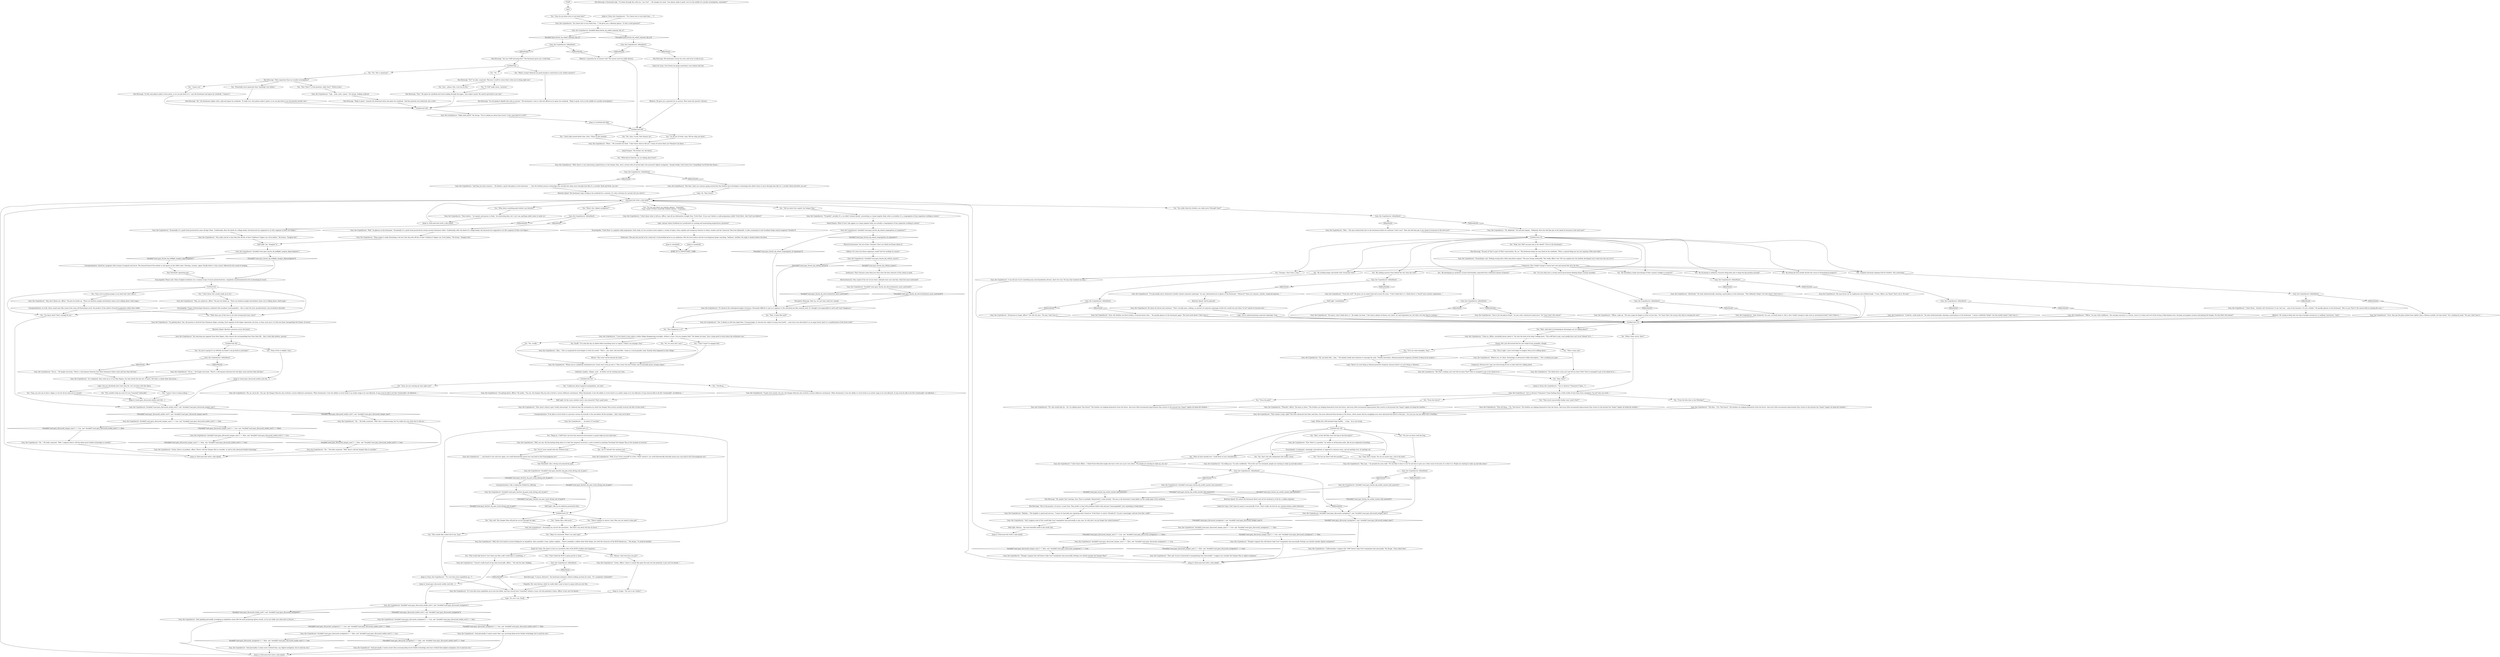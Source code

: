 # WESTCOAST / GARY FASCHA DQ
# Ask Gary if he knows how to turn back time.
# ==================================================
digraph G {
	  0 [label="START"];
	  1 [label="input"];
	  2 [label="You: \"Okay, I'm convinced. What's our next step?\""];
	  3 [label="You: \"By seeking answers from behind the veil, from the void?\""];
	  4 [label="Gary, the Cryptofascist: IsKimHere()"];
	  5 [label="IsKimHere()", shape=diamond];
	  6 [label="!(IsKimHere())", shape=diamond];
	  7 [label="Reaction Speed: And he glanced!"];
	  8 [label="Gary, the Cryptofascist: He clears his throat and continues. \"That's actually peas, nothing, no amount of corporate espionage would ever would ever put them *so far* ahead of everyone else...\""];
	  9 [label="Gary, the Cryptofascist: \"Could be, could easily be.\" He nods enthusiastically, shooting a quick glance at the lieutenant. \"I mean it definitely *helps*, but the market alone? I don't buy it...\""];
	  10 [label="Gary, the Cryptofascist: \"*Exactly*, officer.\" He leans in closer. \"The Seolites are helping themselves from the future. And every little incremental improvement they receive in the present has *major* ripples all along the timeline...\""];
	  11 [label="You: \"You know what? That's enough for me.\""];
	  12 [label="Gary, the Cryptofascist: \"No-no...\" He laughs nervously. \"There's a discrepancy between how these Semenese tribes count and how they tell time.\""];
	  13 [label="Jump to: [coast.gary_discussed_seolite_tech && ...]"];
	  14 [label="You: \"How, then?\""];
	  15 [label="Gary, the Cryptofascist: \"It gets even scarier. You see, the Semper Maa has also evolved a curious defensive mechanism. When threatened, it has the ability to revert back to an earlier stage in its own lifecycle. It may even be able to do this *continually*, ad infinitium...\""];
	  16 [label="You: \"Just... please, Kim, trust me on this.\""];
	  17 [label="You: \"Gary, are you wasting my time right now?\""];
	  18 [label="Gary, the Cryptofascist: \"It's true that every expedition up to now has failed, and that several have *vanished* without a trace, but the potential is there, officer. It just can't be denied...\""];
	  19 [label="Gary, the Cryptofascist: \"Assuming you survive the encounter... But that's way down the line of course...\""];
	  20 [label="Gary, the Cryptofascist: IsKimHere()"];
	  21 [label="IsKimHere()", shape=diamond];
	  22 [label="!(IsKimHere())", shape=diamond];
	  23 [label="Logic: There's no such thing as blaasma-powered weaponry, because there's no such thing as 'blaasma.'"];
	  24 [label="Kim Kitsuragi: \"Oh, people *are* noticing, Gary. They've probably *dispatched* a team already.\" The pen in the lieutenant's hand glides on the rough paper of his notebook."];
	  25 [label="Kim Kitsuragi: \"Not to the present, of course, to past-Gary. They prefer to deal with problems before they become *unmanageable*. Just something to think about.\""];
	  26 [label="You: \"Gary, you're putting images in my head and I don't like it.\""];
	  27 [label="Gary, the Cryptofascist: \"Though I suppose this still doesn't help *you* manipulate time personally. Perhaps you should consider digital castigation?\""];
	  28 [label="You: \"It *will* make sense, I promise.\""];
	  29 [label="Rhetoric: A question for an answer, huh? The answer must be really obvious."];
	  30 [label="Gary, the Cryptofascist: \"I don't know what to tell you, officer. I got all my information straight from 'Truth Hunt'. If you can't believe a radio programme called 'Truth Hunt', who *can* you believe?\""];
	  31 [label="Gary, the Cryptofascist: \"*Cryptids*, actually. It's a so-called 'colonial animal', presenting as a large singular body, when in actuality, it's a congregation of tiny organisms working in unison.\""];
	  32 [label="You: \"Seems like a dick move.\""];
	  33 [label="You: \"By developing an aesthetics of pure functionality, separated from traditional notions of beauty?\""];
	  34 [label="You: \"Wait, so how did they start the loop in the first place?\""];
	  35 [label="Gary, the Cryptofascist: \"You think that's crazy, just wait till you learn *how* they've managed to get so far ahead of us...\""];
	  36 [label="Gary, the Cryptofascist: \"But that's nothing. Just wait till you learn *how* they've managed to get so far ahead of us...\""];
	  37 [label="Gary, the Cryptofascist: \"I'm telling you,\" he nods confidently. \"The truth can't be contained, people are starting to wake up and take notice.\""];
	  38 [label="Gary, the Cryptofascist: \"... by about 4.5 seconds.\""];
	  39 [label="Gary, the Cryptofascist: \"Oh...\" He looks surprised. \"Well, there's still the Semper Maa to consider.\""];
	  40 [label="Gary, the Cryptofascist: \"But then, there are rumours going around that the Seolites have developed a technology that allows them to move through time like it's a corridor. Back and forth, you see.\""];
	  41 [label="Encyclopedia: 'Truth Hunt' is a popular radio programme. Each week, its two eccentric hosts explore a variety of topics, from cryptids and conspiracy theories to ethnic warfare and the 'historical' Man from Hjelmdall. A radio counterpart to the Graadian fringe science magazine 'Paradox B'."];
	  42 [label="You: \"I asked you about temporal manipulation, not mud.\""];
	  43 [label="Gary, the Cryptofascist: Variable[\"coast.gary_faschist_dq_pain_tresh_diving_suit_of_pain\"]"];
	  44 [label="Variable[\"coast.gary_faschist_dq_pain_tresh_diving_suit_of_pain\"]", shape=diamond];
	  45 [label="!(Variable[\"coast.gary_faschist_dq_pain_tresh_diving_suit_of_pain\"])", shape=diamond];
	  46 [label="Gary, the Cryptofascist: \"Sure, the Seolites are hard workers, everyone knows that...\" He quickly glances at the lieutenant again. \"But hard work alone? I don't buy it...\""];
	  47 [label="Gary, the Cryptofascist: \"I've personally never witnessed a Seolite commit corporate espionage,\" he says, determined not to glance at the lieutenant. \"*However* there are rumours, articles, respected opinions...\""];
	  48 [label="Jump to: [Sub-main-hub (with a side-salad)]"];
	  49 [label="Gary, the Cryptofascist: \"And speaking personally, arranging an expedition seems like the most promising option overall, so I'm not really sure what else to tell you...\""];
	  50 [label="Jump to: [Gary, the Cryptofascist: \"\"Isn't it obvious? *Someone's* been...\"]"];
	  51 [label="Untitled hub (06)"];
	  52 [label="You: \"I don't joke around about time, Gary.\" (Stare at him intently.)"];
	  53 [label="Esprit de Corps: He seems to have an unrealistic idea of the RCM's budget and manpower..."];
	  54 [label="Logic: Oh, yes it can. Easily."];
	  55 [label="Gary, the Cryptofascist: \"Well, first we'd need to secure funding for an expedition, then assemble a team, gather supplies... There's probably a million other little things, but with the resources of the RCM behind you...\" He shrugs. \"It could be feasible.\""];
	  56 [label="Pain Threshold: Like a diving suit powered by pain."];
	  57 [label="Untitled hub (15)"];
	  58 [label="Gary, the Cryptofascist: \"Isn't it obvious? *Someone's* been feeding them a little trickle of tech down from someplace *no-one* else can reach...\""];
	  59 [label="You: \"From the pale?\""];
	  60 [label="Half Light: Cannibalism?"];
	  61 [label="You: \"That's crazy, man.\""];
	  63 [label="Gary, the Cryptofascist: \"Essentially it's a grief ritual practiced by some old kipt tribes. Traditionally, after the death of a village leader, the bereaved are supposed to cut off a segment of their own fingers...\""];
	  64 [label="Half Light: Yes, *imagine* it!"];
	  65 [label="Jump to: [coast.gary_discussed_seolite_tech && ...]"];
	  66 [label="Composure: Because he's only now discovering he has no idea what he's talking about."];
	  67 [label="Gary, the Cryptofascist: \"Do I know how to turn back time...?\" He gives you a sideways glance. \"Is that a trick question?\""];
	  68 [label="Untitled hub"];
	  69 [label="Untitled hub (04)"];
	  70 [label="You: \"Potentially more important than *anything* ever before.\""];
	  71 [label="You: \"Yes, Gary. A trick. Now humour me.\""];
	  72 [label="Inland Empire: The further out, the better."];
	  73 [label="You: \"What about something pale-related, any theories?\""];
	  74 [label="You: \"I'm not sure these are realistic options.\" (Conclude.)\n\"Gary, *none* of these sound like realistic options.\" (Conclude.)"];
	  75 [label="Volition: If it were true those organisms would *not* be working *in unison*."];
	  76 [label="You: \"This sounds like a dead end to me, Gary.\""];
	  77 [label="Gary, the Cryptofascist: \"... and attack it over and over again, you could theoretically punch your way back to the Franconigerian era!\""];
	  78 [label="Logic: You're underestimating corporate espionage, Gary."];
	  79 [label="Jump to: [Sub-main-hub (with a side-salad)]"];
	  80 [label="Gary, the Cryptofascist: Variable[\"coast.gary_fascha_dq_halflight_imagine_digicastigation\"]"];
	  81 [label="Variable[\"coast.gary_fascha_dq_halflight_imagine_digicastigation\"]", shape=diamond];
	  82 [label="!(Variable[\"coast.gary_fascha_dq_halflight_imagine_digicastigation\"])", shape=diamond];
	  83 [label="Gary, the Cryptofascist: \"That old thing...? No, *the future*. The Seolites are helping themselves from the future. And every little incremental improvement they receive in the present has *major* ripples all along the timeline...\""];
	  84 [label="Gary, the Cryptofascist: \"Listen, there's no problem, officer. There's still the Semper Maa to consider, as well as this advanced Seolite technology.\""];
	  85 [label="Kim Kitsuragi: \"Make it quick,\" remarks the lieutenant dryly and opens his notebook. \"And the question was rhetorical, not a trick.\""];
	  86 [label="Jump to: [Untitled hub (06)]"];
	  87 [label="Gary, the Cryptofascist: IsKimHere()"];
	  88 [label="IsKimHere()", shape=diamond];
	  89 [label="!(IsKimHere())", shape=diamond];
	  90 [label="Reaction Speed: The lieutenant stops writing in his notebook for a moment. It's only a fraction of a second, but you catch it."];
	  91 [label="You: \"What's this 'digital castigation'?\""];
	  92 [label="Gary, the Cryptofascist: Variable[\"coast.gary_fascha_dq_inland_congregation_of_organisms\"]"];
	  93 [label="Variable[\"coast.gary_fascha_dq_inland_congregation_of_organisms\"]", shape=diamond];
	  94 [label="!(Variable[\"coast.gary_fascha_dq_inland_congregation_of_organisms\"])", shape=diamond];
	  95 [label="Gary, the Cryptofascist: Variable[\"coast.gary_fascha_dq_volition_unison\"]"];
	  96 [label="Variable[\"coast.gary_fascha_dq_volition_unison\"]", shape=diamond];
	  97 [label="!(Variable[\"coast.gary_fascha_dq_volition_unison\"])", shape=diamond];
	  98 [label="You: \"How dangerous is it?\""];
	  99 [label="Gary, the Cryptofascist: \"I once heard a story about a whole village disappearing overnight, without a trace. Can you imagine that?\" He shakes his head. \"Just a large patch of mud where the settlement was.\""];
	  100 [label="You: \"Yes, vividly.\""];
	  101 [label="You: (Scoff.) \"I've seen the sky cry blood while everything turns to vapour. I think I can manage, Gary.\""];
	  102 [label="Kim Kitsuragi: \"No part of *me* is part of *this* conversation. Oh, no.\" The lieutenant keeps his eyes fixed on his notebook. \"That's a special thing you two are enjoying. With each other.\""];
	  103 [label="Gary, the Cryptofascist: IsKimHere()"];
	  104 [label="IsKimHere()", shape=diamond];
	  105 [label="!(IsKimHere())", shape=diamond];
	  106 [label="You: \"What does any of this have to do with turning back time, Gary?\""];
	  107 [label="Untitled hub (02)"];
	  108 [label="Jump to: [Sub-main-hub (with a side-salad)]"];
	  109 [label="Jump to: [Gary, the Cryptofascist: \"\"It's true that every expedition up...\"]"];
	  110 [label="You: \"No, I'm sorry, but I can't.\""];
	  111 [label="Untitled hub (11)"];
	  112 [label="Gary, the Cryptofascist: \"Well...\" His eyes instinctively dart to the lieutenant before he continues *sotto voce*: \"How else did they get so far ahead of everyone in the tech-race?\""];
	  113 [label="You: \"I'm sure they have a strong central government keeping things running smoothly.\""];
	  114 [label="Gary, the Cryptofascist: \"Everything's cool. Nothing wrong with a little speculative inquiry.\" The man shrugs awkwardly. \"But really, officer, how *do* you explain how the Seolites developed such a lead over the rest of us?\""];
	  115 [label="Gary, the Cryptofascist: \"Officer, wake up.\" The man snaps his fingers in front of your face. \"No *way* that's the reason why they're winning the race!\""];
	  116 [label="Gary, the Cryptofascist: \"Oh, you know like... uhm...\" He exhales loudly and continues to massage his neck. \"Stealth aerostatics, blaasma-powered weaponry, all kinds of deep-secret projects...\""];
	  117 [label="You: \"So you're saying if I cut off both my hands I can go back to yesterday?\""];
	  118 [label="Conceptualization: In truth, these sound more like scenes from some old fantastique novel, the product of the author's fevered imagination rather than reality."];
	  119 [label="Gary, the Cryptofascist: IsKimHere()"];
	  120 [label="IsKimHere()", shape=diamond];
	  121 [label="!(IsKimHere())", shape=diamond];
	  122 [label="Jump to: [Logic: \"Oh, yes it can. Easily.\"]"];
	  123 [label="Gary, the Cryptofascist: \"It's found in the subtropical jungles of Samara. Extremely difficult to spot as it appears to the untrained eye like common mud. It's thought to be impossible to catch and *very* dangerous.\""];
	  124 [label="Conceptualization: To be able to revert back to a previous version of yourself, to the one before all the mistakes... that's why we're here!"];
	  125 [label="Gary, the Cryptofascist: IsKimHere()"];
	  126 [label="IsKimHere()", shape=diamond];
	  127 [label="!(IsKimHere())", shape=diamond];
	  128 [label="Untitled hub (16)"];
	  129 [label="You: \"Then we have already lost.\" (Look down at your clenched fist.)"];
	  130 [label="Gary, the Cryptofascist: \"Permission to laugh, officer?\" He rolls his eyes. \"No way, I don't buy it...\""];
	  131 [label="Gary, the Cryptofascist: \"I can tell you it isn't something easy and immediately obvious, that's for sure. No way, that would be too easy...\""];
	  132 [label="Gary, the Cryptofascist: \"I don't know officer... I think Future-Revachol might also have a few aces up its own sleeve. The people are starting to wake up, you see.\""];
	  133 [label="Pain Threshold: Agonizing pain..."];
	  134 [label="Gary, the Cryptofascist: \"No-no...\" He laughs nervously. \"There's a discrepancy between how the kipts count and how they tell time.\""];
	  135 [label="You: \"Gary, you owe me at least a finger or two for all my time you've wasted.\""];
	  136 [label="You: \"What kind of theories are we talking about here?\""];
	  137 [label="Gary, the Cryptofascist: Variable[\"coast.gary_discussed_semper_maa\"] == false  and  Variable[\"coast.gary_discussed_seolite_tech\"] == true"];
	  138 [label="Variable[\"coast.gary_discussed_semper_maa\"] == false  and  Variable[\"coast.gary_discussed_seolite_tech\"] == true", shape=diamond];
	  139 [label="!(Variable[\"coast.gary_discussed_semper_maa\"] == false  and  Variable[\"coast.gary_discussed_seolite_tech\"] == true)", shape=diamond];
	  140 [label="Gary, the Cryptofascist: Variable[\"coast.gary_discussed_semper_maa\"] == true  and  Variable[\"coast.gary_discussed_castigation\"]  == false"];
	  141 [label="Variable[\"coast.gary_discussed_semper_maa\"] == true  and  Variable[\"coast.gary_discussed_castigation\"]  == false", shape=diamond];
	  142 [label="!(Variable[\"coast.gary_discussed_semper_maa\"] == true  and  Variable[\"coast.gary_discussed_castigation\"]  == false)", shape=diamond];
	  143 [label="Gary, the Cryptofascist: \"Well, if you *cover yourself* in it first, *then* attack it, you could theoretically basically punch your way back to the Franconigerian era!\""];
	  144 [label="Half Light: Like an exo-skeleton powered by fear."];
	  145 [label="Gary, the Cryptofascist: \"I'm getting there, officer.\" He smiles. \"You see, the Semper Maa has also evolved a curious defensive mechanism. When threatened, it has the ability to revert back to an earlier stage in its own lifecycle. It may even be able to do this *continually*, ad infinitum...\""];
	  146 [label="You: \"By funnelling a larger percentage of their country's budget to research?\""];
	  147 [label="Composure: He's *really* trying to convey how cool and natural this all is for him."];
	  148 [label="Gary, the Cryptofascist: IsKimHere()"];
	  149 [label="IsKimHere()", shape=diamond];
	  150 [label="!(IsKimHere())", shape=diamond];
	  151 [label="You: \"Yes, that's the only explanation that makes sense.\""];
	  152 [label="Gary, the Cryptofascist: \"I don't know... Sounds a bit *incestuous* to me, but sure -- none of my business, I'm not a Seolite.\" He quickly glances at the lieutenant. \"But no way *that's* the reason they're winning the race...\""];
	  153 [label="Gary, the Cryptofascist: Variable[\"coast.gary_fascha_dq_seolite_master_bad_material\"]"];
	  154 [label="Variable[\"coast.gary_fascha_dq_seolite_master_bad_material\"]", shape=diamond];
	  155 [label="!(Variable[\"coast.gary_fascha_dq_seolite_master_bad_material\"])", shape=diamond];
	  156 [label="Gary, the Cryptofascist: Variable[\"coast.gary_discussed_castigation\"]  and  Variable[\"coast.gary_discussed_semper_maa\"]"];
	  157 [label="Variable[\"coast.gary_discussed_castigation\"]  and  Variable[\"coast.gary_discussed_semper_maa\"]", shape=diamond];
	  158 [label="!(Variable[\"coast.gary_discussed_castigation\"]  and  Variable[\"coast.gary_discussed_semper_maa\"])", shape=diamond];
	  159 [label="You: \"Terrifying...\""];
	  160 [label="You: \"Gary, do you know how to turn back time?\""];
	  161 [label="Jump to: [mainhub]"];
	  162 [label="You: \"I don't *want* to imagine that.\""];
	  163 [label="Authority: Jungles, villages, mud... he better not be wasting your time."];
	  164 [label="You: \"That would take forever! Isn't there just like a pill I could take or something...?\""];
	  165 [label="You: \"So if I *attack* this sentient mud...\""];
	  166 [label="Untitled hub (14)"];
	  167 [label="You: \"By all joining in solidarity, everyone doing their part to keep the big machine moving?\""];
	  168 [label="Gary, the Cryptofascist: IsKimHere()"];
	  169 [label="IsKimHere()", shape=diamond];
	  170 [label="!(IsKimHere())", shape=diamond];
	  171 [label="Gary, the Cryptofascist: \"Officer,\" he says with confidence, \"the average consumer is a moron. Leave it to them and we'd all be living in fake-bamboo huts, burning carcinogenic incense and playing the bongos. No way that's the reason!\""];
	  172 [label="Rhetoric: Oh, trying to keep only one type of people around you is suddenly 'incestuous', Gary?"];
	  173 [label="Logic: Within this self-contained logic-bubble, -- a loop -- he is not wrong."];
	  174 [label="Half Light: Mmmm... the most beautiful smell in the world, fear."];
	  175 [label="Conceptualization: Small hut, pregnant with screams of anguish and terror. The lowered head of the mother as she gnaws at the child's joint. Chewing, screams, agony. Finally there's a tiny crunch, followed by the sound of weeping."];
	  176 [label="Endurance: This guy has proved to be a dead end. (A dissatisfied growl in you abdomen.) But the hard endure and the true kingsman keeps searching. 'Vaillance,' brööder, the night is darkest before the dawn."];
	  177 [label="Gary, the Cryptofascist: \"Unfortunately, I suppose this *still* doesn't help *you* manipulate time personally.\" He shrugs. \"Sorry about that.\""];
	  178 [label="Gary, the Cryptofascist: \"And personally, it seems more civilised than, say, digital castigation, but to each his own.\""];
	  179 [label="Kim Kitsuragi: \"I concur, detective,\" the lieutenant interjects without looking up from his notes. \"It's completely *unfeasible*.\""];
	  180 [label="Kim Kitsuragi: \"I'm not going to dignify that with an answer.\" The lieutenant's voice is cold and official as he opens his notebook. \"Make it quick, we're in the middle of a murder investigation.\""];
	  181 [label="Gary, the Cryptofascist: \"No, no, not at all... You see, the Semper Maa has also evolved a curious defensive mechanism. When threatened, it has the ability to revert back to an earlier stage in its own lifecycle. It may even be able to do this *continually*, ad infinitium...\""];
	  182 [label="Gary, the Cryptofascist: \"Now, here's where it gets *really interesting*. It's believed that the mechanism by which the Semper Maa reverts actually reverses the flow of time itself...\""];
	  183 [label="Gary, the Cryptofascist: IsKimHere()"];
	  184 [label="IsKimHere()", shape=diamond];
	  185 [label="!(IsKimHere())", shape=diamond];
	  186 [label="Gary, the Cryptofascist: \"That creates a loop, right? The more advanced tech they send here, the more advanced they become in the future, which means that by smuggling ever more advanced tech down to the past... I'm sure you can see where this is heading.\""];
	  187 [label="You: \"Gary, that's insane. You are an insane man, sick in the head.\""];
	  188 [label="Drama: He's just discovered that he can't think of any examples, though."];
	  189 [label="Empathy: His voice betrays relief, he really didn't want to have to argue with you over this."];
	  190 [label="Gary, the Cryptofascist: IsKimHere()"];
	  191 [label="IsKimHere()", shape=diamond];
	  192 [label="!(IsKimHere())", shape=diamond];
	  193 [label="Kim Kitsuragi: \"More important than our murder investigation?\""];
	  194 [label="Rhetoric: He gave you a question for an answer. Must mean the answer's obvious."];
	  195 [label="Logic: Anyone whose livelihood isn't predicated on creating and maintaining preposterous mysteries?"];
	  196 [label="Inland Empire: What if *you* only appear as a large singular body, are actually a congregation of tiny organisms working in unison?"];
	  197 [label="You: \"I don't think the RCM is gonna go for it, Gary.\""];
	  198 [label="You: \"By letting the free market dictate the course of technological progress?\""];
	  199 [label="You: \"Isolation obviously, keeping Seol for Seolites. Very motivating.\""];
	  200 [label="You: \"From the future?\""];
	  201 [label="Gary, the Cryptofascist: \"Like clockwork, I'm sure, no doubt about it. But is that *really* enough to take such an astronomical lead? I don't think so...\""];
	  202 [label="Gary, the Cryptofascist: \"Save it for the phyrro-heads,\" he says with a dismissive hand-wave. \"No *way* that's the reason!\""];
	  203 [label="Esprit de Corps: God I hope he meant it sarcastically. If not, I don't really see how he can continue being a police detective."];
	  204 [label="Gary, the Cryptofascist: \"What makes it really disturbing is the fact that they bite off bits of their *children's* fingers too. Even babies.\" He frowns. \"Imagine that.\""];
	  205 [label="You: \"This wouldn't help me even if it was *remotely* believable.\""];
	  206 [label="You: \"That secret inaccessible bunker near Land's End!?\""];
	  207 [label="You: \"Hmmm, what else have you got?\""];
	  208 [label="Kim Kitsuragi: \"No?\" he asks, surprised. \"Because I could've sworn that's what you're doing right now.\""];
	  209 [label="Gary, the Cryptofascist: Variable[\"coast.gary_fascha_dq_electrochemistry_more_motivated\"]"];
	  210 [label="Variable[\"coast.gary_fascha_dq_electrochemistry_more_motivated\"]", shape=diamond];
	  211 [label="!(Variable[\"coast.gary_fascha_dq_electrochemistry_more_motivated\"])", shape=diamond];
	  212 [label="Gary, the Cryptofascist: IsKimHere()"];
	  213 [label="IsKimHere()", shape=diamond];
	  214 [label="!(IsKimHere())", shape=diamond];
	  215 [label="You: \"Strange, I don't have a clue.\""];
	  216 [label="Gary, the Cryptofascist: \"Sure, they got the place locked down tighter than a Himean asshole, but that alone?\" He's shaking his head. \"No way, I don't buy it...\""];
	  217 [label="You: \"You lost me there with the loop."];
	  218 [label="Gary, the Cryptofascist: \"Absolutely!\" He nods enthusiastically, shooting a quick glance at the lieutenant. \"That definitely *helps*, but that alone? I don't buy it...\""];
	  219 [label="Gary, the Cryptofascist: \"No, why would they be... No, I'm talking about *the future*! The Seolites are helping themselves from the future. And every little incremental improvement they receive in the present has *major* ripples all along the timeline...\""];
	  220 [label="Gary, the Cryptofascist: \"Believe me, it's there. Technology so advanced it defies description...\" He's avoiding your gaze."];
	  221 [label="Gary, the Cryptofascist: \"Now *that* is a paradox,\" he smiles an all-knowing smile, like he just explained everything."];
	  222 [label="Encyclopedia: A statement, seemingly contradictory or opposed to common sense, and yet perhaps true. Or perhaps not."];
	  223 [label="Gary, the Cryptofascist: \"Hahaha...\" His laughter is quick and nervous. \"I mean I'm basically just repeating what I heard on 'Truth Hunt' or read in 'Paradox B.' I'm just a messenger, and not even that, really!\""];
	  224 [label="Untitled hub"];
	  225 [label="Gary, the Cryptofascist: \"I'm getting there. See, the practice is derived from Semenese finger counting. Each segment of the finger represents one hour, so they count up to 12 with one hand, disregarding the thumb, of course.\""];
	  226 [label="Encyclopedia: Please note: Tales of digital mutilation are a common trope of racist pseudo-histories, completely unsubstantiated by the archaeological record..."];
	  227 [label="You: \"I don't know, this sounds made up to me.\""];
	  228 [label="Gary, the Cryptofascist: \"That said, if you're interested in manipulating time *personally*, I suggest you consider the Semper Maa or digial castigation.\""];
	  229 [label="Gary, the Cryptofascist: \"Though I suppose this still doesn't help *you* manipulate time personally. Perhaps you should consider the Semper Maa?\""];
	  230 [label="Gary, the Cryptofascist: Variable[\"coast.gary_discussed_castigation\"] == false  and  Variable[\"coast.gary_discussed_seolite_tech\"] == true"];
	  231 [label="Variable[\"coast.gary_discussed_castigation\"] == false  and  Variable[\"coast.gary_discussed_seolite_tech\"] == true", shape=diamond];
	  232 [label="!(Variable[\"coast.gary_discussed_castigation\"] == false  and  Variable[\"coast.gary_discussed_seolite_tech\"] == true)", shape=diamond];
	  233 [label="Jump to: [Gary, the Cryptofascist: \"\"Do I know how to turn back time......\"]"];
	  234 [label="You: \"What's wrong? Material not good enough to send back to your Seolite masters?\""];
	  235 [label="Kim Kitsuragi: \"No,\" the lieutenant replies with a sigh and opens his notebook. \"It really isn't. Just please make it quick, so we can get back to our low-priority murder case.\""];
	  236 [label="You: \"I'm all out of tricks, Gary. Tell me what you know.\""];
	  237 [label="Gary, the Cryptofascist: \"Phew...\" He scratches his head. \"I don't know what to tell you. I mean of course there are *theories* out there...\""];
	  238 [label="Gary, the Cryptofascist: \"Oh, definitely!\" He nod and repeats. \"Definitely. How else did they get so far ahead of everyone in the tech-race?\""];
	  239 [label="You: \"Yeah, how *did* you guys get so far ahead?\" (Turn to the lieutenant.)"];
	  240 [label="You: \"From the blue door in the Whirling!?\""];
	  241 [label="Gary, the Cryptofascist: \"The blue...? No, *the future*. The Seolites are helping themselves from the future. And every little incremental improvement they receive in the present has *major* ripples all along the timeline...\""];
	  242 [label="You: \"Give me some examples, Gary.\""];
	  243 [label="You: \"You're right, I can't even begin to imagine what you're talking about.\""];
	  244 [label="Gary, the Cryptofascist: \"The really sick bit is that they bite off bits of their *children's* fingers too. Even babies.\" He frowns. \"Imagine that.\""];
	  245 [label="Encyclopedia: Tropes of fantastique literature combined with mundane racial prejudice -- this is what the term 'pseudo-history' was invented to describe."];
	  246 [label="Gary, the Cryptofascist: Variable[\"coast.gary_discussed_semper_maa\"] == false  and  Variable[\"coast.gary_discussed_castigation\"]  == true"];
	  247 [label="Variable[\"coast.gary_discussed_semper_maa\"] == false  and  Variable[\"coast.gary_discussed_castigation\"]  == true", shape=diamond];
	  248 [label="!(Variable[\"coast.gary_discussed_semper_maa\"] == false  and  Variable[\"coast.gary_discussed_castigation\"]  == true)", shape=diamond];
	  249 [label="Gary, the Cryptofascist: Variable[\"coast.gary_discussed_castigation\"] == true  and  Variable[\"coast.gary_discussed_seolite_tech\"] == false"];
	  250 [label="Variable[\"coast.gary_discussed_castigation\"] == true  and  Variable[\"coast.gary_discussed_seolite_tech\"] == false", shape=diamond];
	  251 [label="!(Variable[\"coast.gary_discussed_castigation\"] == true  and  Variable[\"coast.gary_discussed_seolite_tech\"] == false)", shape=diamond];
	  252 [label="Kim Kitsuragi: \"Are you *still* pursuing this?\" The lieutenant gives you a tired look."];
	  253 [label="You: \"Now *that's* a trick question, right Gary?\" (Wink at him.)"];
	  254 [label="Half Light: So the scary sentient mud is also immortal? That's good news."];
	  255 [label="Untitled hub (13)"];
	  256 [label="Gary, the Cryptofascist: \"From the void?\" He gives you an intent look and crosses his arms. \"I don't think that's it. I think there's a *much* more sinister explanation...\""];
	  257 [label="You: \"You lost me there with the paradox.\""];
	  258 [label="Gary, the Cryptofascist: IsKimHere()"];
	  259 [label="IsKimHere()", shape=diamond];
	  260 [label="!(IsKimHere())", shape=diamond];
	  261 [label="Logic: One you absolutely don't have time for. Let's be done with this idiocy."];
	  262 [label="Gary, the Cryptofascist: \"Hey, don't blame me, officer.\" He puts his hands up. \"These are barbaric people and barbaric times we're talking about. Dark magic.\""];
	  263 [label="Jump to: [mainhub]"];
	  264 [label="Gary, the Cryptofascist: \"Hey, you asked me, officer.\" He puts his hands up. \"These are barbaric people and barbaric times we're talking about. Dark magic.\""];
	  265 [label="Jump to: [Sub-main-hub (with a side-salad)]"];
	  266 [label="Gary, the Cryptofascist: \"And personally, it seems easier than, say, accessing deep-secret Seolite technology, but to each his own.\""];
	  267 [label="Kim Kitsuragi: The lieutenant crosses his arms and turns to look at you."];
	  268 [label="Gary, the Cryptofascist: \"Ugh... yeah, yeah. I guess.\" He shrugs, looking confused."];
	  269 [label="Gary, the Cryptofascist: \"And then you hear rumours...\" He flashes a quick side-glance at the lieutenant. \"... that the Seolites possess technology that actually lets them move through time like it's a corridor. Back and forth, you see.\""];
	  270 [label="You: \"Wait, it looks like mud?\""];
	  271 [label="Untitled hub (10)"];
	  272 [label="Conceptualization: Like a submarine fuelled by suffering."];
	  273 [label="You: \"There's balance in nature, Gary. Man was not meant to play god.\""];
	  274 [label="You: \"Wait, what kind of technological advantages are we talking about?\""];
	  275 [label="Gary, the Cryptofascist: \"Hey man...\" he spreads his arms wide. \"No one likes to hear it, but I'm not here to give you a false sense of security. It is what it is. People are starting to wake up and take notice.\""];
	  276 [label="Gary, the Cryptofascist: IsKimHere()"];
	  277 [label="IsKimHere()", shape=diamond];
	  278 [label="!(IsKimHere())", shape=diamond];
	  279 [label="Reaction Speed: Absolute nonsense across the board."];
	  280 [label="You: \"None of this is helpful, Gary.\""];
	  281 [label="Gary, the Cryptofascist: \"As I explained, they count up to 12 on their fingers, but they divide the day into 15 parts. But that's a whole other discussion...\""];
	  282 [label="You: \"I guess I have to keep looking...\""];
	  283 [label="Gary, the Cryptofascist: \"Oh...\" He looks surprised. \"Well, this is embarrassing, but I'm really not sure what else to tell you...\""];
	  284 [label="Gary, the Cryptofascist: \"And personally, it seems easier than accessing deep-secret Seolite technology and more civilised than digital castigation, but to each his own.\""];
	  285 [label="Gary, the Cryptofascist: Variable[\"plaza.fascha_dq_asked_someone_the_q\"]"];
	  286 [label="Variable[\"plaza.fascha_dq_asked_someone_the_q\"]", shape=diamond];
	  287 [label="!(Variable[\"plaza.fascha_dq_asked_someone_the_q\"])", shape=diamond];
	  288 [label="Esprit de Corps: You'd better be going somewhere case-related with this."];
	  289 [label="Kim Kitsuragi: \"In that case please make it extra quick, so we can get back to it,\" says the lieutenant and opens his notebook. \"I mean it.\""];
	  290 [label="You: \"Tell me about this cryptid, the Semper Maa.\""];
	  291 [label="Physical Instrument: Get out of here, dreamer! Don't you think we'd know about it?"];
	  292 [label="Perception (Hearing): Shut up, we can't hear what he's saying!"];
	  293 [label="Electrochemistry: Hey, maybe if the rest of you took a chill-pill every now and then, they'd be more motivated?"];
	  294 [label="Gary, the Cryptofascist: \"Ahm...\" He's so surprised he even forgets to close his mouth. \"That's... yes, that's also horrible. I mean in a much grander scale. Exactly what happened to that village.\""];
	  295 [label="Gary, the Cryptofascist: \"I haven't really heard of any time-travel pills, officer...\" He rubs his chin, thinking."];
	  296 [label="You: \"Very well. This Semper Maa will pull my ox-cart through the ages.\""];
	  297 [label="You: \"By working longer and harder than *everyone* else?\""];
	  298 [label="Gary, the Cryptofascist: IsKimHere()"];
	  299 [label="IsKimHere()", shape=diamond];
	  300 [label="!(IsKimHere())", shape=diamond];
	  301 [label="Gary, the Cryptofascist: \"You know, I don't think that's it.\" He shakes his head. \"I bet there's plenty of beauty over there, art and inspiration too, but that's not why they're winning...\""];
	  302 [label="Gary, the Cryptofascist: \"Come on, officer, everybody knows about it.\" He rubs the back of his head, looking down. \"The stuff they've got, most people here can't even *dream* of it...\""];
	  303 [label="Gary, the Cryptofascist: IsKimHere()"];
	  304 [label="IsKimHere()", shape=diamond];
	  305 [label="!(IsKimHere())", shape=diamond];
	  306 [label="Gary, the Cryptofascist: Variable[\"coast.gary_discussed_seolite_tech\"]  and  Variable[\"coast.gary_discussed_semper_maa\"]"];
	  307 [label="Variable[\"coast.gary_discussed_seolite_tech\"]  and  Variable[\"coast.gary_discussed_semper_maa\"]", shape=diamond];
	  308 [label="!(Variable[\"coast.gary_discussed_seolite_tech\"]  and  Variable[\"coast.gary_discussed_semper_maa\"])", shape=diamond];
	  309 [label="Gary, the Cryptofascist: Variable[\"coast.gary_discussed_semper_maa\"] == true  and  Variable[\"coast.gary_discussed_seolite_tech\"] == false"];
	  310 [label="Variable[\"coast.gary_discussed_semper_maa\"] == true  and  Variable[\"coast.gary_discussed_seolite_tech\"] == false", shape=diamond];
	  311 [label="!(Variable[\"coast.gary_discussed_semper_maa\"] == true  and  Variable[\"coast.gary_discussed_seolite_tech\"] == false)", shape=diamond];
	  312 [label="Gary, the Cryptofascist: \"Oh...\" He looks surprised. \"Well, I suppose there's still the deep-secret Seolite technology to consider.\""];
	  313 [label="Jump to: [coast.gary_discussed_seolite_tech && ...]"];
	  314 [label="Gary, the Cryptofascist: Variable[\"coast.gary_discussed_seolite_tech\"]  and  Variable[\"coast.gary_discussed_castigation\"]"];
	  315 [label="Variable[\"coast.gary_discussed_seolite_tech\"]  and  Variable[\"coast.gary_discussed_castigation\"]", shape=diamond];
	  316 [label="!(Variable[\"coast.gary_discussed_seolite_tech\"]  and  Variable[\"coast.gary_discussed_castigation\"])", shape=diamond];
	  317 [label="Gary, the Cryptofascist: \"Make what quick?\" He shrugs. \"You're asking me about time travel. Is this some kind of a trick?\""];
	  318 [label="Shivers: This event will be beyond all scales."];
	  319 [label="You: \"Hang on, I *still* don't see how this immortal mud monster is gonna help me turn back time.\""];
	  320 [label="Gary, the Cryptofascist: Variable[\"coast.gary_faschist_dq_pain_tresh_diving_suit_of_pain\"]"];
	  321 [label="Variable[\"coast.gary_faschist_dq_pain_tresh_diving_suit_of_pain\"]", shape=diamond];
	  322 [label="!(Variable[\"coast.gary_faschist_dq_pain_tresh_diving_suit_of_pain\"])", shape=diamond];
	  323 [label="You: \"What's their secret, then?\""];
	  324 [label="Gary, the Cryptofascist: The man forces out an unpleasant and artificial laugh. \"C'mon, officer, you *know* that's not it. No way!\""];
	  325 [label="Gary, the Cryptofascist: Variable[\"coast.gary_fascha_dq_seolite_master_bad_material\"]"];
	  326 [label="Variable[\"coast.gary_fascha_dq_seolite_master_bad_material\"]", shape=diamond];
	  327 [label="!(Variable[\"coast.gary_fascha_dq_seolite_master_bad_material\"])", shape=diamond];
	  328 [label="Reaction Speed: You notice the lieutenant flinch and rub his forehead as if hit by a sudden migraine."];
	  329 [label="Gary, the Cryptofascist: \"And I suppose none of this would help *you* manipulate time personally, in any case. So why don't we just forget this whole business?\""];
	  330 [label="Jump to: [Sub-main-hub (with a side-salad)]"];
	  331 [label="Gary, the Cryptofascist: IsKimHere()"];
	  332 [label="IsKimHere()", shape=diamond];
	  333 [label="!(IsKimHere())", shape=diamond];
	  334 [label="You: \"Yes. This is important.\""];
	  335 [label="You: \"No...?\""];
	  336 [label="You: \"I guess not.\""];
	  337 [label="Kim Kitsuragi: \"Fine.\" He opens his notebook and starts leafing through the pages. \"Just make it quick. We need to get back to our case.\""];
	  338 [label="Sub-main-hub (with a side-salad)"];
	  339 [label="Gary, the Cryptofascist: \"Well, there's a very interesting cryptid known as the Semper Maa. And a certain tribe of ancient kipts who practiced 'digital castigation,' though frankly I don't know how *compelling* you'll find that theory...\""];
	  340 [label="Logic: No. They haven't."];
	  341 [label="You: \"You really think the Seolites can really move *through* time?\""];
	  342 [label="Gary, the Cryptofascist: \"Pale-related...\" he repeats and pauses to think. \"An interesting idea, but I can't say anything really comes to mind, no.\""];
	  343 [label="Gary, the Cryptofascist: \"Yes, it blends in with the jungle floor. Unsurprisingly, it's become the subject of many local myths -- some have even described it as an angry forest spirit or a manifestation of the forest itself.\""];
	  344 [label="Endurance: That's because some them just don't have the best interests of the colony in mind."];
	  345 [label="Gary, the Cryptofascist: \"Whole area is completely abandoned now. Locals won't even go near it. They swear the mud writhes and occasionally grows strange shapes.\""];
	  346 [label="Gary, the Cryptofascist: \"Well, you see, the fascinating thing about it is that this temporal reversion is said to extend to anything *touching* the Semper Maa at the moment of reversal.\""];
	  347 [label="You: \"So if I cover myself with this sentient mud...\""];
	  348 [label="Kim Kitsuragi: A frustrated sigh. \"I've been through this with you. I am *not*...\" He changes his mind. \"Just please make it quick, we're in the middle of a murder investigation, remember?\""];
	  349 [label="Gary, the Cryptofascist: \"Well,\" he glances at the lieutenant. \"Essentially it's a grief ritual practiced by certain ancient Semenese tribes. Traditionally, after the death of a village leader, the bereaved are supposed to cut off a segment of their own fingers...\""];
	  350 [label="Gary, the Cryptofascist: \"By removing one segment from their fingers, they remove the corresponding hour from their life -- that's what they believe, anyway.\""];
	  351 [label="Gary, the Cryptofascist: \"Listen, officer. I know it sounds like quite the task, but the potential, it just can't be denied...\""];
	  5330221 [label="JUMP OUT to WESTCOAST / GARY", shape=diamond];
	  0 -> 1
	  1 -> 160
	  2 -> 55
	  3 -> 103
	  4 -> 5
	  4 -> 6
	  5 -> 153
	  6 -> 156
	  7 -> 8
	  8 -> 78
	  9 -> 57
	  10 -> 186
	  11 -> 306
	  12 -> 281
	  13 -> 314
	  14 -> 50
	  15 -> 254
	  16 -> 337
	  17 -> 181
	  18 -> 54
	  19 -> 2
	  19 -> 76
	  20 -> 21
	  20 -> 22
	  21 -> 218
	  22 -> 324
	  23 -> 36
	  24 -> 25
	  25 -> 223
	  26 -> 262
	  27 -> 330
	  28 -> 337
	  29 -> 51
	  30 -> 195
	  31 -> 196
	  32 -> 19
	  33 -> 168
	  34 -> 221
	  35 -> 14
	  36 -> 14
	  37 -> 4
	  38 -> 111
	  39 -> 265
	  40 -> 340
	  41 -> 176
	  42 -> 145
	  43 -> 44
	  43 -> 45
	  44 -> 255
	  45 -> 144
	  46 -> 57
	  47 -> 7
	  48 -> 338
	  49 -> 108
	  50 -> 58
	  51 -> 236
	  51 -> 52
	  51 -> 71
	  52 -> 237
	  53 -> 164
	  53 -> 197
	  53 -> 207
	  54 -> 314
	  55 -> 53
	  56 -> 320
	  57 -> 274
	  57 -> 323
	  58 -> 240
	  58 -> 59
	  58 -> 206
	  58 -> 200
	  59 -> 219
	  60 -> 57
	  61 -> 35
	  63 -> 244
	  64 -> 80
	  65 -> 306
	  66 -> 36
	  67 -> 285
	  68 -> 234
	  68 -> 334
	  68 -> 335
	  69 -> 317
	  70 -> 235
	  71 -> 237
	  72 -> 136
	  73 -> 342
	  74 -> 30
	  75 -> 95
	  76 -> 109
	  77 -> 56
	  78 -> 57
	  79 -> 338
	  80 -> 81
	  80 -> 82
	  81 -> 175
	  82 -> 226
	  83 -> 186
	  84 -> 265
	  85 -> 69
	  86 -> 51
	  87 -> 88
	  87 -> 89
	  88 -> 269
	  89 -> 40
	  90 -> 338
	  91 -> 303
	  92 -> 93
	  92 -> 94
	  93 -> 291
	  94 -> 123
	  95 -> 96
	  95 -> 97
	  96 -> 344
	  97 -> 123
	  98 -> 99
	  99 -> 162
	  99 -> 100
	  99 -> 101
	  99 -> 110
	  100 -> 345
	  101 -> 294
	  102 -> 114
	  103 -> 104
	  103 -> 105
	  104 -> 47
	  105 -> 256
	  106 -> 225
	  107 -> 280
	  107 -> 117
	  108 -> 338
	  109 -> 18
	  110 -> 345
	  111 -> 2
	  111 -> 76
	  111 -> 319
	  112 -> 166
	  113 -> 298
	  114 -> 147
	  115 -> 57
	  116 -> 23
	  117 -> 258
	  118 -> 106
	  118 -> 11
	  119 -> 120
	  119 -> 121
	  120 -> 179
	  121 -> 18
	  122 -> 54
	  123 -> 98
	  123 -> 270
	  124 -> 38
	  125 -> 126
	  125 -> 127
	  126 -> 9
	  127 -> 171
	  128 -> 129
	  128 -> 34
	  128 -> 151
	  128 -> 217
	  128 -> 187
	  129 -> 132
	  130 -> 57
	  131 -> 57
	  132 -> 4
	  133 -> 226
	  134 -> 281
	  135 -> 313
	  136 -> 339
	  137 -> 138
	  137 -> 139
	  138 -> 39
	  139 -> 84
	  140 -> 141
	  140 -> 142
	  141 -> 27
	  142 -> 246
	  143 -> 56
	  144 -> 255
	  145 -> 254
	  146 -> 20
	  147 -> 33
	  147 -> 3
	  147 -> 198
	  147 -> 167
	  147 -> 199
	  147 -> 297
	  147 -> 113
	  147 -> 146
	  147 -> 215
	  148 -> 149
	  148 -> 150
	  149 -> 152
	  150 -> 216
	  151 -> 37
	  152 -> 172
	  153 -> 154
	  153 -> 155
	  154 -> 24
	  155 -> 328
	  156 -> 157
	  156 -> 158
	  157 -> 177
	  158 -> 140
	  159 -> 15
	  160 -> 67
	  161 -> 5330221
	  162 -> 345
	  163 -> 271
	  164 -> 295
	  165 -> 143
	  166 -> 33
	  166 -> 3
	  166 -> 198
	  166 -> 167
	  166 -> 199
	  166 -> 297
	  166 -> 239
	  166 -> 113
	  166 -> 146
	  166 -> 215
	  167 -> 20
	  168 -> 169
	  168 -> 170
	  169 -> 301
	  170 -> 202
	  171 -> 57
	  172 -> 57
	  173 -> 128
	  174 -> 79
	  175 -> 133
	  176 -> 263
	  177 -> 330
	  178 -> 108
	  179 -> 189
	  180 -> 69
	  181 -> 254
	  182 -> 124
	  183 -> 184
	  183 -> 185
	  184 -> 46
	  185 -> 130
	  186 -> 173
	  187 -> 275
	  188 -> 242
	  188 -> 243
	  188 -> 61
	  189 -> 18
	  190 -> 192
	  190 -> 191
	  191 -> 267
	  192 -> 29
	  193 -> 336
	  193 -> 253
	  193 -> 70
	  194 -> 51
	  195 -> 41
	  196 -> 92
	  197 -> 119
	  198 -> 125
	  199 -> 148
	  200 -> 10
	  201 -> 57
	  202 -> 57
	  203 -> 156
	  204 -> 64
	  205 -> 313
	  206 -> 83
	  207 -> 351
	  208 -> 16
	  208 -> 28
	  209 -> 210
	  209 -> 211
	  210 -> 292
	  211 -> 123
	  212 -> 213
	  212 -> 214
	  213 -> 112
	  214 -> 238
	  215 -> 131
	  216 -> 57
	  217 -> 275
	  218 -> 57
	  219 -> 186
	  220 -> 66
	  221 -> 222
	  222 -> 129
	  222 -> 187
	  222 -> 257
	  222 -> 151
	  223 -> 329
	  224 -> 11
	  224 -> 26
	  224 -> 227
	  224 -> 106
	  225 -> 279
	  226 -> 224
	  227 -> 264
	  228 -> 330
	  229 -> 330
	  230 -> 232
	  230 -> 231
	  231 -> 178
	  232 -> 284
	  233 -> 67
	  234 -> 180
	  235 -> 69
	  236 -> 237
	  237 -> 72
	  238 -> 166
	  239 -> 102
	  240 -> 241
	  241 -> 186
	  242 -> 116
	  243 -> 220
	  244 -> 64
	  245 -> 106
	  245 -> 11
	  246 -> 248
	  246 -> 247
	  247 -> 229
	  248 -> 228
	  249 -> 250
	  249 -> 251
	  250 -> 266
	  251 -> 230
	  252 -> 68
	  253 -> 268
	  254 -> 182
	  255 -> 32
	  255 -> 273
	  255 -> 296
	  256 -> 60
	  257 -> 275
	  258 -> 259
	  258 -> 260
	  259 -> 12
	  260 -> 134
	  261 -> 282
	  261 -> 205
	  261 -> 135
	  262 -> 118
	  263 -> 5330221
	  264 -> 245
	  265 -> 338
	  266 -> 108
	  267 -> 288
	  268 -> 85
	  269 -> 90
	  270 -> 343
	  271 -> 17
	  271 -> 42
	  271 -> 159
	  272 -> 43
	  273 -> 19
	  274 -> 302
	  275 -> 276
	  276 -> 277
	  276 -> 278
	  277 -> 325
	  278 -> 156
	  279 -> 350
	  280 -> 65
	  281 -> 261
	  282 -> 313
	  283 -> 265
	  284 -> 108
	  285 -> 286
	  285 -> 287
	  286 -> 331
	  287 -> 190
	  288 -> 194
	  289 -> 69
	  290 -> 31
	  291 -> 75
	  292 -> 123
	  293 -> 209
	  294 -> 318
	  295 -> 13
	  296 -> 19
	  297 -> 183
	  298 -> 299
	  298 -> 300
	  299 -> 201
	  300 -> 115
	  301 -> 57
	  302 -> 188
	  303 -> 304
	  303 -> 305
	  304 -> 349
	  305 -> 63
	  306 -> 307
	  306 -> 308
	  307 -> 283
	  308 -> 309
	  309 -> 310
	  309 -> 311
	  310 -> 312
	  311 -> 137
	  312 -> 265
	  313 -> 306
	  314 -> 315
	  314 -> 316
	  315 -> 49
	  316 -> 249
	  317 -> 86
	  318 -> 345
	  319 -> 346
	  320 -> 321
	  320 -> 322
	  321 -> 255
	  322 -> 272
	  323 -> 58
	  324 -> 57
	  325 -> 326
	  325 -> 327
	  326 -> 24
	  327 -> 156
	  328 -> 203
	  329 -> 174
	  330 -> 338
	  331 -> 332
	  331 -> 333
	  332 -> 252
	  333 -> 29
	  334 -> 193
	  335 -> 208
	  336 -> 289
	  337 -> 69
	  338 -> 290
	  338 -> 73
	  338 -> 74
	  338 -> 341
	  338 -> 91
	  339 -> 87
	  340 -> 338
	  341 -> 212
	  342 -> 48
	  343 -> 98
	  344 -> 293
	  345 -> 163
	  346 -> 347
	  346 -> 165
	  347 -> 77
	  349 -> 204
	  350 -> 107
	  351 -> 122
}

